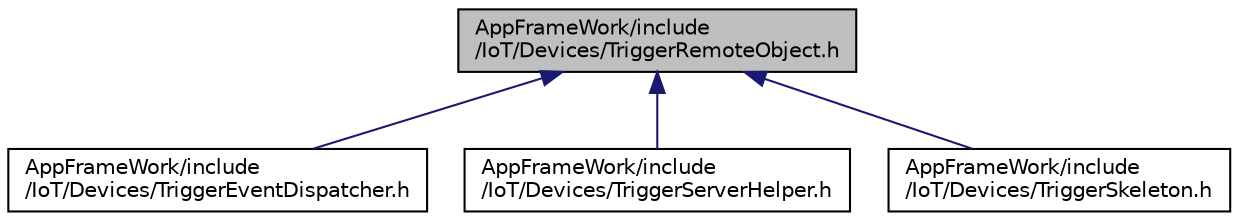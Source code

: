 digraph "AppFrameWork/include/IoT/Devices/TriggerRemoteObject.h"
{
 // LATEX_PDF_SIZE
  edge [fontname="Helvetica",fontsize="10",labelfontname="Helvetica",labelfontsize="10"];
  node [fontname="Helvetica",fontsize="10",shape=record];
  Node1 [label="AppFrameWork/include\l/IoT/Devices/TriggerRemoteObject.h",height=0.2,width=0.4,color="black", fillcolor="grey75", style="filled", fontcolor="black",tooltip=" "];
  Node1 -> Node2 [dir="back",color="midnightblue",fontsize="10",style="solid"];
  Node2 [label="AppFrameWork/include\l/IoT/Devices/TriggerEventDispatcher.h",height=0.2,width=0.4,color="black", fillcolor="white", style="filled",URL="$TriggerEventDispatcher_8h.html",tooltip=" "];
  Node1 -> Node3 [dir="back",color="midnightblue",fontsize="10",style="solid"];
  Node3 [label="AppFrameWork/include\l/IoT/Devices/TriggerServerHelper.h",height=0.2,width=0.4,color="black", fillcolor="white", style="filled",URL="$TriggerServerHelper_8h.html",tooltip=" "];
  Node1 -> Node4 [dir="back",color="midnightblue",fontsize="10",style="solid"];
  Node4 [label="AppFrameWork/include\l/IoT/Devices/TriggerSkeleton.h",height=0.2,width=0.4,color="black", fillcolor="white", style="filled",URL="$TriggerSkeleton_8h.html",tooltip=" "];
}
